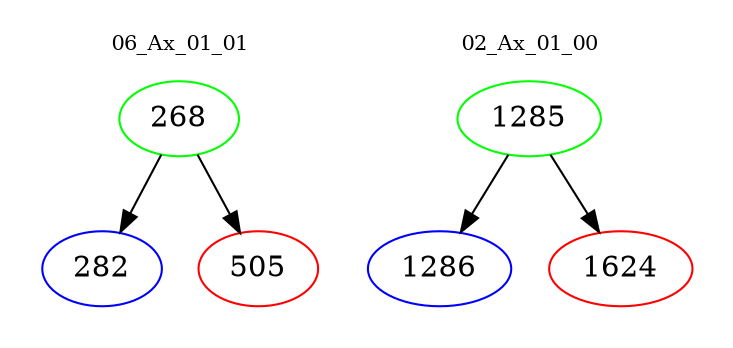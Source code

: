digraph{
subgraph cluster_0 {
color = white
label = "06_Ax_01_01";
fontsize=10;
T0_268 [label="268", color="green"]
T0_268 -> T0_282 [color="black"]
T0_282 [label="282", color="blue"]
T0_268 -> T0_505 [color="black"]
T0_505 [label="505", color="red"]
}
subgraph cluster_1 {
color = white
label = "02_Ax_01_00";
fontsize=10;
T1_1285 [label="1285", color="green"]
T1_1285 -> T1_1286 [color="black"]
T1_1286 [label="1286", color="blue"]
T1_1285 -> T1_1624 [color="black"]
T1_1624 [label="1624", color="red"]
}
}
